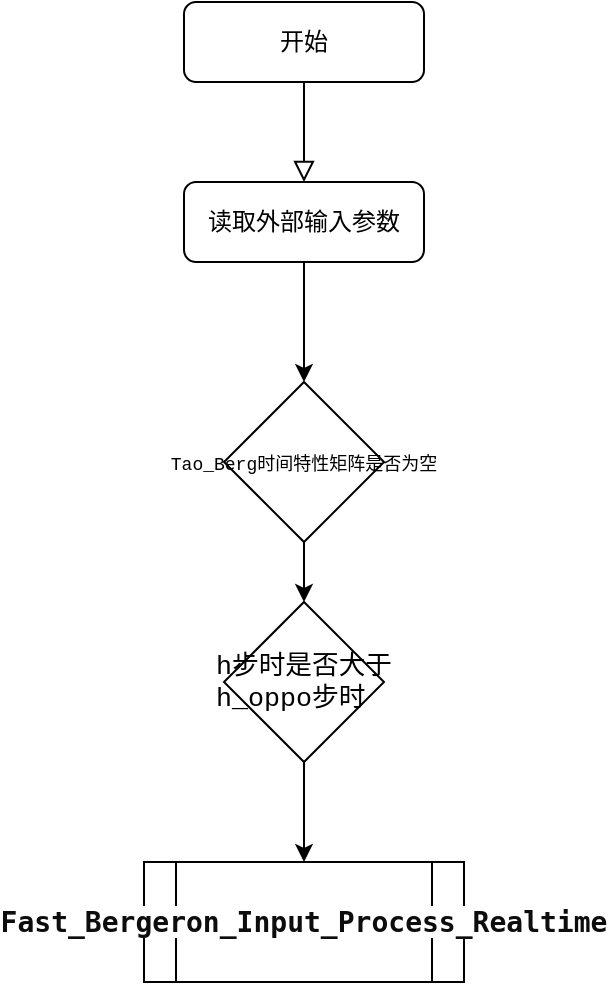 <mxfile version="24.2.0" type="github" pages="2">
  <diagram id="C5RBs43oDa-KdzZeNtuy" name="main">
    <mxGraphModel dx="1221" dy="725" grid="1" gridSize="10" guides="1" tooltips="1" connect="1" arrows="1" fold="1" page="1" pageScale="1" pageWidth="827" pageHeight="1169" math="0" shadow="0">
      <root>
        <mxCell id="WIyWlLk6GJQsqaUBKTNV-0" />
        <mxCell id="WIyWlLk6GJQsqaUBKTNV-1" parent="WIyWlLk6GJQsqaUBKTNV-0" />
        <mxCell id="WIyWlLk6GJQsqaUBKTNV-2" value="" style="rounded=0;html=1;jettySize=auto;orthogonalLoop=1;fontSize=11;endArrow=block;endFill=0;endSize=8;strokeWidth=1;shadow=0;labelBackgroundColor=none;edgeStyle=orthogonalEdgeStyle;" parent="WIyWlLk6GJQsqaUBKTNV-1" source="WIyWlLk6GJQsqaUBKTNV-3" edge="1">
          <mxGeometry relative="1" as="geometry">
            <mxPoint x="220" y="170" as="targetPoint" />
          </mxGeometry>
        </mxCell>
        <mxCell id="WIyWlLk6GJQsqaUBKTNV-3" value="开始" style="rounded=1;whiteSpace=wrap;html=1;fontSize=12;glass=0;strokeWidth=1;shadow=0;" parent="WIyWlLk6GJQsqaUBKTNV-1" vertex="1">
          <mxGeometry x="160" y="80" width="120" height="40" as="geometry" />
        </mxCell>
        <mxCell id="85Xl91vVYR1fmQ_364Ub-2" value="" style="edgeStyle=orthogonalEdgeStyle;rounded=0;orthogonalLoop=1;jettySize=auto;html=1;" edge="1" parent="WIyWlLk6GJQsqaUBKTNV-1" source="85Xl91vVYR1fmQ_364Ub-0">
          <mxGeometry relative="1" as="geometry">
            <mxPoint x="220" y="270" as="targetPoint" />
          </mxGeometry>
        </mxCell>
        <mxCell id="85Xl91vVYR1fmQ_364Ub-0" value="读取外部输入参数" style="rounded=1;whiteSpace=wrap;html=1;fontSize=12;glass=0;strokeWidth=1;shadow=0;" vertex="1" parent="WIyWlLk6GJQsqaUBKTNV-1">
          <mxGeometry x="160" y="170" width="120" height="40" as="geometry" />
        </mxCell>
        <mxCell id="85Xl91vVYR1fmQ_364Ub-5" value="" style="edgeStyle=orthogonalEdgeStyle;rounded=0;orthogonalLoop=1;jettySize=auto;html=1;" edge="1" parent="WIyWlLk6GJQsqaUBKTNV-1" source="85Xl91vVYR1fmQ_364Ub-3" target="85Xl91vVYR1fmQ_364Ub-4">
          <mxGeometry relative="1" as="geometry" />
        </mxCell>
        <mxCell id="85Xl91vVYR1fmQ_364Ub-3" value="&lt;font style=&quot;font-size: 9px;&quot;&gt;&lt;span style=&quot;background-color: initial; white-space: pre; font-family: Menlo, Monaco, Consolas, &amp;quot;Courier New&amp;quot;, monospace; text-align: start;&quot;&gt;Tao_Berg时间特性矩阵是否为空&lt;/span&gt;&lt;/font&gt;" style="rhombus;whiteSpace=wrap;html=1;" vertex="1" parent="WIyWlLk6GJQsqaUBKTNV-1">
          <mxGeometry x="180" y="270" width="80" height="80" as="geometry" />
        </mxCell>
        <mxCell id="85Xl91vVYR1fmQ_364Ub-7" value="" style="edgeStyle=orthogonalEdgeStyle;rounded=0;orthogonalLoop=1;jettySize=auto;html=1;" edge="1" parent="WIyWlLk6GJQsqaUBKTNV-1" source="85Xl91vVYR1fmQ_364Ub-4" target="85Xl91vVYR1fmQ_364Ub-6">
          <mxGeometry relative="1" as="geometry" />
        </mxCell>
        <mxCell id="85Xl91vVYR1fmQ_364Ub-4" value="&lt;div style=&quot;padding: 30px; font-size: medium; text-align: start;&quot; class=&quot;rtcContent&quot;&gt;&lt;div style=&quot;font-size: 10pt; font-family: Menlo, Monaco, Consolas, &amp;quot;Courier New&amp;quot;, monospace;&quot; class=&quot;lineNode&quot;&gt;&lt;span style=&quot;white-space: pre;&quot;&gt;h步时是否大于&lt;/span&gt;&lt;span style=&quot;white-space: pre; font-size: 10pt; background-color: initial;&quot;&gt;h_oppo步时&lt;/span&gt;&lt;/div&gt;&lt;/div&gt;" style="rhombus;whiteSpace=wrap;html=1;" vertex="1" parent="WIyWlLk6GJQsqaUBKTNV-1">
          <mxGeometry x="180" y="380" width="80" height="80" as="geometry" />
        </mxCell>
        <mxCell id="85Xl91vVYR1fmQ_364Ub-6" value="&lt;span style=&quot;color: rgb(13, 13, 13); font-family: &amp;quot;Söhne Mono&amp;quot;, Monaco, &amp;quot;Andale Mono&amp;quot;, &amp;quot;Ubuntu Mono&amp;quot;, monospace; font-size: 14px; font-weight: 600; text-align: start; white-space-collapse: preserve; background-color: rgb(255, 255, 255);&quot;&gt;Fast_Bergeron_Input_Process_Realtime&lt;/span&gt;" style="shape=process;whiteSpace=wrap;html=1;backgroundOutline=1;" vertex="1" parent="WIyWlLk6GJQsqaUBKTNV-1">
          <mxGeometry x="140" y="510" width="160" height="60" as="geometry" />
        </mxCell>
      </root>
    </mxGraphModel>
  </diagram>
  <diagram id="oub00OpcP_BKgLCH8Bu-" name="Fast_Bergeron_Input_Process_Realtime">
    <mxGraphModel dx="1221" dy="725" grid="1" gridSize="10" guides="1" tooltips="1" connect="1" arrows="1" fold="1" page="1" pageScale="1" pageWidth="827" pageHeight="1169" math="0" shadow="0">
      <root>
        <mxCell id="0" />
        <mxCell id="1" parent="0" />
      </root>
    </mxGraphModel>
  </diagram>
</mxfile>
